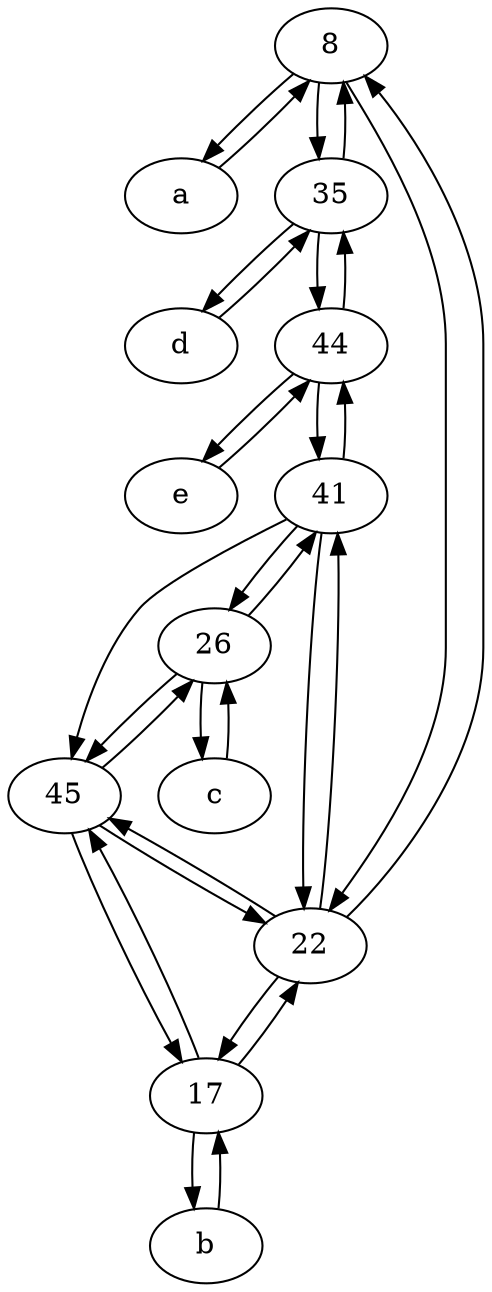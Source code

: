 digraph  {
	8;
	44;
	b [pos="50,20!"];
	d [pos="20,30!"];
	a [pos="40,10!"];
	c [pos="20,10!"];
	41;
	e [pos="30,50!"];
	35;
	22;
	17;
	45;
	26;
	44 -> 41;
	26 -> 41;
	22 -> 41;
	d -> 35;
	a -> 8;
	8 -> a;
	17 -> b;
	41 -> 26;
	35 -> d;
	41 -> 44;
	17 -> 45;
	35 -> 44;
	26 -> c;
	26 -> 45;
	41 -> 22;
	b -> 17;
	c -> 26;
	35 -> 8;
	17 -> 22;
	44 -> e;
	22 -> 8;
	45 -> 17;
	e -> 44;
	41 -> 45;
	8 -> 35;
	22 -> 45;
	8 -> 22;
	44 -> 35;
	45 -> 26;
	22 -> 17;
	45 -> 22;

	}